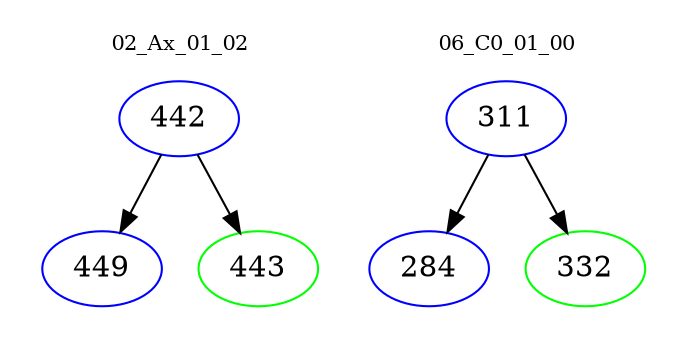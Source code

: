 digraph{
subgraph cluster_0 {
color = white
label = "02_Ax_01_02";
fontsize=10;
T0_442 [label="442", color="blue"]
T0_442 -> T0_449 [color="black"]
T0_449 [label="449", color="blue"]
T0_442 -> T0_443 [color="black"]
T0_443 [label="443", color="green"]
}
subgraph cluster_1 {
color = white
label = "06_C0_01_00";
fontsize=10;
T1_311 [label="311", color="blue"]
T1_311 -> T1_284 [color="black"]
T1_284 [label="284", color="blue"]
T1_311 -> T1_332 [color="black"]
T1_332 [label="332", color="green"]
}
}
